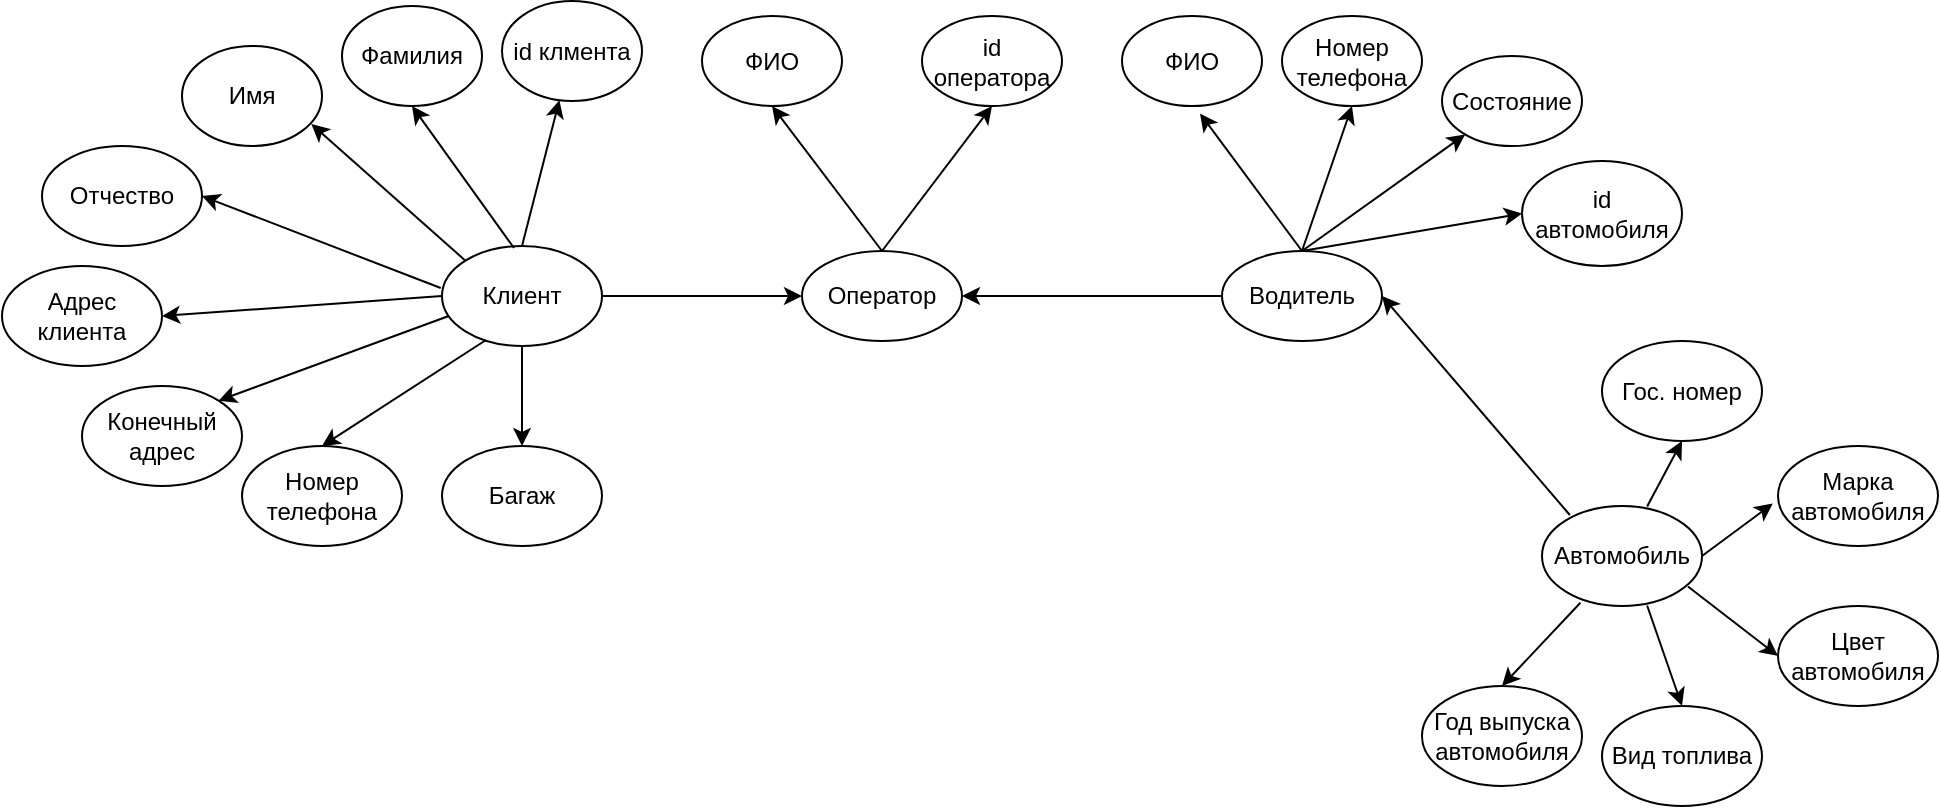 <mxfile version="20.4.0" type="github"><diagram id="57WITrkcmmapLRQDRj-k" name="Страница 1"><mxGraphModel dx="1673" dy="927" grid="1" gridSize="10" guides="1" tooltips="1" connect="1" arrows="1" fold="1" page="1" pageScale="1" pageWidth="2336" pageHeight="1654" math="0" shadow="0"><root><mxCell id="0"/><mxCell id="1" parent="0"/><mxCell id="L3fCQa1VUjjMT30tzxoR-28" style="edgeStyle=orthogonalEdgeStyle;rounded=0;orthogonalLoop=1;jettySize=auto;html=1;exitX=1;exitY=0.5;exitDx=0;exitDy=0;" edge="1" parent="1" source="L3fCQa1VUjjMT30tzxoR-1"><mxGeometry relative="1" as="geometry"><mxPoint x="680" y="335" as="targetPoint"/></mxGeometry></mxCell><mxCell id="L3fCQa1VUjjMT30tzxoR-1" value="Клиент" style="ellipse;whiteSpace=wrap;html=1;" vertex="1" parent="1"><mxGeometry x="500" y="310" width="80" height="50" as="geometry"/></mxCell><mxCell id="L3fCQa1VUjjMT30tzxoR-3" value="Фамилия" style="ellipse;whiteSpace=wrap;html=1;" vertex="1" parent="1"><mxGeometry x="450" y="190" width="70" height="50" as="geometry"/></mxCell><mxCell id="L3fCQa1VUjjMT30tzxoR-4" value="Имя" style="ellipse;whiteSpace=wrap;html=1;" vertex="1" parent="1"><mxGeometry x="370" y="210" width="70" height="50" as="geometry"/></mxCell><mxCell id="L3fCQa1VUjjMT30tzxoR-5" value="Отчество" style="ellipse;whiteSpace=wrap;html=1;" vertex="1" parent="1"><mxGeometry x="300" y="260" width="80" height="50" as="geometry"/></mxCell><mxCell id="L3fCQa1VUjjMT30tzxoR-6" value="Адрес клиента" style="ellipse;whiteSpace=wrap;html=1;" vertex="1" parent="1"><mxGeometry x="280" y="320" width="80" height="50" as="geometry"/></mxCell><mxCell id="L3fCQa1VUjjMT30tzxoR-8" value="Конечный адрес" style="ellipse;whiteSpace=wrap;html=1;" vertex="1" parent="1"><mxGeometry x="320" y="380" width="80" height="50" as="geometry"/></mxCell><mxCell id="L3fCQa1VUjjMT30tzxoR-9" value="Номер телефона" style="ellipse;whiteSpace=wrap;html=1;" vertex="1" parent="1"><mxGeometry x="400" y="410" width="80" height="50" as="geometry"/></mxCell><mxCell id="L3fCQa1VUjjMT30tzxoR-10" value="Багаж" style="ellipse;whiteSpace=wrap;html=1;" vertex="1" parent="1"><mxGeometry x="500" y="410" width="80" height="50" as="geometry"/></mxCell><mxCell id="L3fCQa1VUjjMT30tzxoR-21" value="" style="endArrow=classic;html=1;rounded=0;exitX=0.45;exitY=0.02;exitDx=0;exitDy=0;exitPerimeter=0;entryX=0.5;entryY=1;entryDx=0;entryDy=0;" edge="1" parent="1" source="L3fCQa1VUjjMT30tzxoR-1" target="L3fCQa1VUjjMT30tzxoR-3"><mxGeometry width="50" height="50" relative="1" as="geometry"><mxPoint x="580" y="380" as="sourcePoint"/><mxPoint x="630" y="330" as="targetPoint"/></mxGeometry></mxCell><mxCell id="L3fCQa1VUjjMT30tzxoR-22" value="" style="endArrow=classic;html=1;rounded=0;entryX=0.924;entryY=0.78;entryDx=0;entryDy=0;entryPerimeter=0;exitX=0;exitY=0;exitDx=0;exitDy=0;" edge="1" parent="1" source="L3fCQa1VUjjMT30tzxoR-1" target="L3fCQa1VUjjMT30tzxoR-4"><mxGeometry width="50" height="50" relative="1" as="geometry"><mxPoint x="530" y="310" as="sourcePoint"/><mxPoint x="495" y="250" as="targetPoint"/></mxGeometry></mxCell><mxCell id="L3fCQa1VUjjMT30tzxoR-23" value="" style="endArrow=classic;html=1;rounded=0;exitX=-0.008;exitY=0.42;exitDx=0;exitDy=0;exitPerimeter=0;entryX=1;entryY=0.5;entryDx=0;entryDy=0;" edge="1" parent="1" source="L3fCQa1VUjjMT30tzxoR-1" target="L3fCQa1VUjjMT30tzxoR-5"><mxGeometry width="50" height="50" relative="1" as="geometry"><mxPoint x="556" y="331" as="sourcePoint"/><mxPoint x="505" y="260" as="targetPoint"/></mxGeometry></mxCell><mxCell id="L3fCQa1VUjjMT30tzxoR-24" value="" style="endArrow=classic;html=1;rounded=0;exitX=0;exitY=0.5;exitDx=0;exitDy=0;entryX=1;entryY=0.5;entryDx=0;entryDy=0;" edge="1" parent="1" source="L3fCQa1VUjjMT30tzxoR-1" target="L3fCQa1VUjjMT30tzxoR-6"><mxGeometry width="50" height="50" relative="1" as="geometry"><mxPoint x="566" y="341" as="sourcePoint"/><mxPoint x="515" y="270" as="targetPoint"/></mxGeometry></mxCell><mxCell id="L3fCQa1VUjjMT30tzxoR-25" value="" style="endArrow=classic;html=1;rounded=0;exitX=0.042;exitY=0.7;exitDx=0;exitDy=0;entryX=1;entryY=0;entryDx=0;entryDy=0;exitPerimeter=0;" edge="1" parent="1" source="L3fCQa1VUjjMT30tzxoR-1" target="L3fCQa1VUjjMT30tzxoR-8"><mxGeometry width="50" height="50" relative="1" as="geometry"><mxPoint x="576" y="351" as="sourcePoint"/><mxPoint x="525" y="280" as="targetPoint"/></mxGeometry></mxCell><mxCell id="L3fCQa1VUjjMT30tzxoR-26" value="" style="endArrow=classic;html=1;rounded=0;exitX=0.275;exitY=0.94;exitDx=0;exitDy=0;entryX=0.5;entryY=0;entryDx=0;entryDy=0;exitPerimeter=0;" edge="1" parent="1" source="L3fCQa1VUjjMT30tzxoR-1" target="L3fCQa1VUjjMT30tzxoR-9"><mxGeometry width="50" height="50" relative="1" as="geometry"><mxPoint x="586" y="361" as="sourcePoint"/><mxPoint x="535" y="290" as="targetPoint"/></mxGeometry></mxCell><mxCell id="L3fCQa1VUjjMT30tzxoR-27" value="" style="endArrow=classic;html=1;rounded=0;exitX=0.5;exitY=1;exitDx=0;exitDy=0;entryX=0.5;entryY=0;entryDx=0;entryDy=0;" edge="1" parent="1" source="L3fCQa1VUjjMT30tzxoR-1" target="L3fCQa1VUjjMT30tzxoR-10"><mxGeometry width="50" height="50" relative="1" as="geometry"><mxPoint x="596" y="371" as="sourcePoint"/><mxPoint x="545" y="300" as="targetPoint"/></mxGeometry></mxCell><mxCell id="L3fCQa1VUjjMT30tzxoR-29" value="Оператор" style="ellipse;whiteSpace=wrap;html=1;" vertex="1" parent="1"><mxGeometry x="680" y="312.5" width="80" height="45" as="geometry"/></mxCell><mxCell id="L3fCQa1VUjjMT30tzxoR-30" value="ФИО" style="ellipse;whiteSpace=wrap;html=1;" vertex="1" parent="1"><mxGeometry x="630" y="195" width="70" height="45" as="geometry"/></mxCell><mxCell id="L3fCQa1VUjjMT30tzxoR-32" value="id оператора" style="ellipse;whiteSpace=wrap;html=1;" vertex="1" parent="1"><mxGeometry x="740" y="195" width="70" height="45" as="geometry"/></mxCell><mxCell id="L3fCQa1VUjjMT30tzxoR-33" value="id клмента" style="ellipse;whiteSpace=wrap;html=1;" vertex="1" parent="1"><mxGeometry x="530" y="187.5" width="70" height="50" as="geometry"/></mxCell><mxCell id="L3fCQa1VUjjMT30tzxoR-35" value="" style="endArrow=classic;html=1;rounded=0;" edge="1" parent="1" target="L3fCQa1VUjjMT30tzxoR-33"><mxGeometry width="50" height="50" relative="1" as="geometry"><mxPoint x="540" y="310" as="sourcePoint"/><mxPoint x="495" y="250" as="targetPoint"/></mxGeometry></mxCell><mxCell id="L3fCQa1VUjjMT30tzxoR-36" value="" style="endArrow=classic;html=1;rounded=0;exitX=0.5;exitY=0;exitDx=0;exitDy=0;entryX=0.5;entryY=1;entryDx=0;entryDy=0;" edge="1" parent="1" source="L3fCQa1VUjjMT30tzxoR-29" target="L3fCQa1VUjjMT30tzxoR-30"><mxGeometry width="50" height="50" relative="1" as="geometry"><mxPoint x="740" y="380" as="sourcePoint"/><mxPoint x="790" y="330" as="targetPoint"/></mxGeometry></mxCell><mxCell id="L3fCQa1VUjjMT30tzxoR-37" value="" style="endArrow=classic;html=1;rounded=0;exitX=0.5;exitY=0;exitDx=0;exitDy=0;entryX=0.5;entryY=1;entryDx=0;entryDy=0;" edge="1" parent="1" source="L3fCQa1VUjjMT30tzxoR-29" target="L3fCQa1VUjjMT30tzxoR-32"><mxGeometry width="50" height="50" relative="1" as="geometry"><mxPoint x="730" y="322.5" as="sourcePoint"/><mxPoint x="675" y="247.5" as="targetPoint"/></mxGeometry></mxCell><mxCell id="L3fCQa1VUjjMT30tzxoR-39" style="edgeStyle=orthogonalEdgeStyle;rounded=0;orthogonalLoop=1;jettySize=auto;html=1;exitX=0;exitY=0.5;exitDx=0;exitDy=0;entryX=1;entryY=0.5;entryDx=0;entryDy=0;" edge="1" parent="1" source="L3fCQa1VUjjMT30tzxoR-38" target="L3fCQa1VUjjMT30tzxoR-29"><mxGeometry relative="1" as="geometry"/></mxCell><mxCell id="L3fCQa1VUjjMT30tzxoR-38" value="Водитель" style="ellipse;whiteSpace=wrap;html=1;" vertex="1" parent="1"><mxGeometry x="890" y="312.5" width="80" height="45" as="geometry"/></mxCell><mxCell id="L3fCQa1VUjjMT30tzxoR-40" value="ФИО" style="ellipse;whiteSpace=wrap;html=1;" vertex="1" parent="1"><mxGeometry x="840" y="195" width="70" height="45" as="geometry"/></mxCell><mxCell id="L3fCQa1VUjjMT30tzxoR-41" value="Номер телефона" style="ellipse;whiteSpace=wrap;html=1;" vertex="1" parent="1"><mxGeometry x="920" y="195" width="70" height="45" as="geometry"/></mxCell><mxCell id="L3fCQa1VUjjMT30tzxoR-42" value="Состояние" style="ellipse;whiteSpace=wrap;html=1;" vertex="1" parent="1"><mxGeometry x="1000" y="215" width="70" height="45" as="geometry"/></mxCell><mxCell id="L3fCQa1VUjjMT30tzxoR-43" value="id автомобиля" style="ellipse;whiteSpace=wrap;html=1;" vertex="1" parent="1"><mxGeometry x="1040" y="267.5" width="80" height="52.5" as="geometry"/></mxCell><mxCell id="L3fCQa1VUjjMT30tzxoR-44" value="" style="endArrow=classic;html=1;rounded=0;exitX=0.5;exitY=0;exitDx=0;exitDy=0;entryX=0.557;entryY=1.083;entryDx=0;entryDy=0;entryPerimeter=0;" edge="1" parent="1" source="L3fCQa1VUjjMT30tzxoR-38" target="L3fCQa1VUjjMT30tzxoR-40"><mxGeometry width="50" height="50" relative="1" as="geometry"><mxPoint x="970" y="440" as="sourcePoint"/><mxPoint x="1020" y="390" as="targetPoint"/></mxGeometry></mxCell><mxCell id="L3fCQa1VUjjMT30tzxoR-45" value="" style="endArrow=classic;html=1;rounded=0;exitX=0.5;exitY=0;exitDx=0;exitDy=0;entryX=0.5;entryY=1;entryDx=0;entryDy=0;" edge="1" parent="1" source="L3fCQa1VUjjMT30tzxoR-38" target="L3fCQa1VUjjMT30tzxoR-41"><mxGeometry width="50" height="50" relative="1" as="geometry"><mxPoint x="940" y="322.5" as="sourcePoint"/><mxPoint x="888.99" y="253.735" as="targetPoint"/></mxGeometry></mxCell><mxCell id="L3fCQa1VUjjMT30tzxoR-46" value="" style="endArrow=classic;html=1;rounded=0;exitX=0.5;exitY=0;exitDx=0;exitDy=0;" edge="1" parent="1" source="L3fCQa1VUjjMT30tzxoR-38" target="L3fCQa1VUjjMT30tzxoR-42"><mxGeometry width="50" height="50" relative="1" as="geometry"><mxPoint x="950" y="332.5" as="sourcePoint"/><mxPoint x="898.99" y="263.735" as="targetPoint"/></mxGeometry></mxCell><mxCell id="L3fCQa1VUjjMT30tzxoR-47" value="" style="endArrow=classic;html=1;rounded=0;exitX=0.5;exitY=0;exitDx=0;exitDy=0;entryX=0;entryY=0.5;entryDx=0;entryDy=0;" edge="1" parent="1" source="L3fCQa1VUjjMT30tzxoR-38" target="L3fCQa1VUjjMT30tzxoR-43"><mxGeometry width="50" height="50" relative="1" as="geometry"><mxPoint x="960" y="342.5" as="sourcePoint"/><mxPoint x="908.99" y="273.735" as="targetPoint"/></mxGeometry></mxCell><mxCell id="L3fCQa1VUjjMT30tzxoR-48" value="Автомобиль" style="ellipse;whiteSpace=wrap;html=1;" vertex="1" parent="1"><mxGeometry x="1050" y="440" width="80" height="50" as="geometry"/></mxCell><mxCell id="L3fCQa1VUjjMT30tzxoR-49" value="" style="endArrow=classic;html=1;rounded=0;exitX=0.174;exitY=0.09;exitDx=0;exitDy=0;entryX=1;entryY=0.5;entryDx=0;entryDy=0;exitPerimeter=0;" edge="1" parent="1" source="L3fCQa1VUjjMT30tzxoR-48" target="L3fCQa1VUjjMT30tzxoR-38"><mxGeometry width="50" height="50" relative="1" as="geometry"><mxPoint x="810" y="380" as="sourcePoint"/><mxPoint x="860" y="330" as="targetPoint"/></mxGeometry></mxCell><mxCell id="L3fCQa1VUjjMT30tzxoR-50" value="Гос. номер" style="ellipse;whiteSpace=wrap;html=1;" vertex="1" parent="1"><mxGeometry x="1080" y="357.5" width="80" height="50" as="geometry"/></mxCell><mxCell id="L3fCQa1VUjjMT30tzxoR-51" value="Марка автомобиля" style="ellipse;whiteSpace=wrap;html=1;" vertex="1" parent="1"><mxGeometry x="1168" y="410" width="80" height="50" as="geometry"/></mxCell><mxCell id="L3fCQa1VUjjMT30tzxoR-52" value="Цвет автомобиля" style="ellipse;whiteSpace=wrap;html=1;" vertex="1" parent="1"><mxGeometry x="1168" y="490" width="80" height="50" as="geometry"/></mxCell><mxCell id="L3fCQa1VUjjMT30tzxoR-53" value="Вид топлива" style="ellipse;whiteSpace=wrap;html=1;" vertex="1" parent="1"><mxGeometry x="1080" y="540" width="80" height="50" as="geometry"/></mxCell><mxCell id="L3fCQa1VUjjMT30tzxoR-54" value="Год выпуска автомобиля" style="ellipse;whiteSpace=wrap;html=1;" vertex="1" parent="1"><mxGeometry x="990" y="530" width="80" height="50" as="geometry"/></mxCell><mxCell id="L3fCQa1VUjjMT30tzxoR-56" value="" style="endArrow=classic;html=1;rounded=0;exitX=0.24;exitY=0.967;exitDx=0;exitDy=0;exitPerimeter=0;entryX=0.5;entryY=0;entryDx=0;entryDy=0;" edge="1" parent="1" source="L3fCQa1VUjjMT30tzxoR-48" target="L3fCQa1VUjjMT30tzxoR-54"><mxGeometry width="50" height="50" relative="1" as="geometry"><mxPoint x="1080" y="500" as="sourcePoint"/><mxPoint x="1130" y="450" as="targetPoint"/></mxGeometry></mxCell><mxCell id="L3fCQa1VUjjMT30tzxoR-57" value="" style="endArrow=classic;html=1;rounded=0;exitX=0.657;exitY=0.995;exitDx=0;exitDy=0;exitPerimeter=0;entryX=0.5;entryY=0;entryDx=0;entryDy=0;" edge="1" parent="1" source="L3fCQa1VUjjMT30tzxoR-48" target="L3fCQa1VUjjMT30tzxoR-53"><mxGeometry width="50" height="50" relative="1" as="geometry"><mxPoint x="1096.32" y="499.75" as="sourcePoint"/><mxPoint x="1040" y="540" as="targetPoint"/></mxGeometry></mxCell><mxCell id="L3fCQa1VUjjMT30tzxoR-58" value="" style="endArrow=classic;html=1;rounded=0;exitX=0.912;exitY=0.805;exitDx=0;exitDy=0;exitPerimeter=0;entryX=0;entryY=0.5;entryDx=0;entryDy=0;" edge="1" parent="1" source="L3fCQa1VUjjMT30tzxoR-48" target="L3fCQa1VUjjMT30tzxoR-52"><mxGeometry width="50" height="50" relative="1" as="geometry"><mxPoint x="1106.32" y="509.75" as="sourcePoint"/><mxPoint x="1050" y="550" as="targetPoint"/></mxGeometry></mxCell><mxCell id="L3fCQa1VUjjMT30tzxoR-59" value="" style="endArrow=classic;html=1;rounded=0;exitX=1;exitY=0.5;exitDx=0;exitDy=0;entryX=-0.033;entryY=0.576;entryDx=0;entryDy=0;entryPerimeter=0;" edge="1" parent="1" source="L3fCQa1VUjjMT30tzxoR-48" target="L3fCQa1VUjjMT30tzxoR-51"><mxGeometry width="50" height="50" relative="1" as="geometry"><mxPoint x="1116.32" y="519.75" as="sourcePoint"/><mxPoint x="1060" y="560" as="targetPoint"/></mxGeometry></mxCell><mxCell id="L3fCQa1VUjjMT30tzxoR-60" value="" style="endArrow=classic;html=1;rounded=0;exitX=0.657;exitY=0.005;exitDx=0;exitDy=0;entryX=0.5;entryY=1;entryDx=0;entryDy=0;exitPerimeter=0;" edge="1" parent="1" source="L3fCQa1VUjjMT30tzxoR-48" target="L3fCQa1VUjjMT30tzxoR-50"><mxGeometry width="50" height="50" relative="1" as="geometry"><mxPoint x="1126.32" y="529.75" as="sourcePoint"/><mxPoint x="1070" y="570" as="targetPoint"/></mxGeometry></mxCell></root></mxGraphModel></diagram></mxfile>